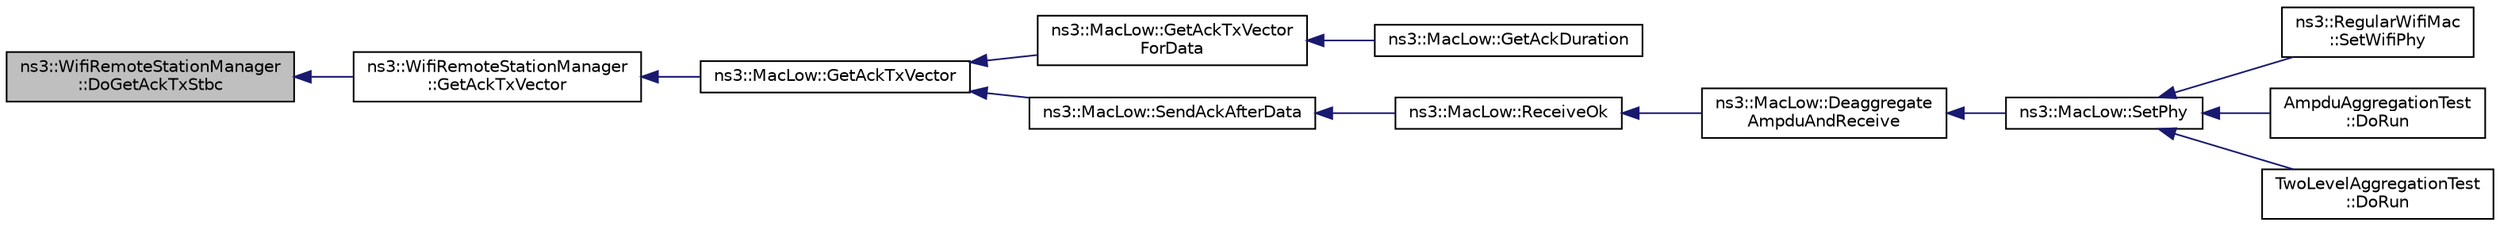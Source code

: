 digraph "ns3::WifiRemoteStationManager::DoGetAckTxStbc"
{
  edge [fontname="Helvetica",fontsize="10",labelfontname="Helvetica",labelfontsize="10"];
  node [fontname="Helvetica",fontsize="10",shape=record];
  rankdir="LR";
  Node1 [label="ns3::WifiRemoteStationManager\l::DoGetAckTxStbc",height=0.2,width=0.4,color="black", fillcolor="grey75", style="filled", fontcolor="black"];
  Node1 -> Node2 [dir="back",color="midnightblue",fontsize="10",style="solid"];
  Node2 [label="ns3::WifiRemoteStationManager\l::GetAckTxVector",height=0.2,width=0.4,color="black", fillcolor="white", style="filled",URL="$d6/d65/classns3_1_1WifiRemoteStationManager.html#ab04252f5a7892bfe9c1b690e2869ca9d"];
  Node2 -> Node3 [dir="back",color="midnightblue",fontsize="10",style="solid"];
  Node3 [label="ns3::MacLow::GetAckTxVector",height=0.2,width=0.4,color="black", fillcolor="white", style="filled",URL="$d3/da6/classns3_1_1MacLow.html#aacb6b94de35df106b76d93b05d145d13"];
  Node3 -> Node4 [dir="back",color="midnightblue",fontsize="10",style="solid"];
  Node4 [label="ns3::MacLow::GetAckTxVector\lForData",height=0.2,width=0.4,color="black", fillcolor="white", style="filled",URL="$d3/da6/classns3_1_1MacLow.html#ad023756670d1e2e69b9832968e4b7029"];
  Node4 -> Node5 [dir="back",color="midnightblue",fontsize="10",style="solid"];
  Node5 [label="ns3::MacLow::GetAckDuration",height=0.2,width=0.4,color="black", fillcolor="white", style="filled",URL="$d3/da6/classns3_1_1MacLow.html#a014e154f9f037102d3c7662a83479bbb"];
  Node3 -> Node6 [dir="back",color="midnightblue",fontsize="10",style="solid"];
  Node6 [label="ns3::MacLow::SendAckAfterData",height=0.2,width=0.4,color="black", fillcolor="white", style="filled",URL="$d3/da6/classns3_1_1MacLow.html#a8db1635644b89072dfcb5fbc2330031b"];
  Node6 -> Node7 [dir="back",color="midnightblue",fontsize="10",style="solid"];
  Node7 [label="ns3::MacLow::ReceiveOk",height=0.2,width=0.4,color="black", fillcolor="white", style="filled",URL="$d3/da6/classns3_1_1MacLow.html#ade59e3a5e41c6ccbafd93501d7e9fbc0"];
  Node7 -> Node8 [dir="back",color="midnightblue",fontsize="10",style="solid"];
  Node8 [label="ns3::MacLow::Deaggregate\lAmpduAndReceive",height=0.2,width=0.4,color="black", fillcolor="white", style="filled",URL="$d3/da6/classns3_1_1MacLow.html#a7380c5a3adcd88beda938bfa8447d7c5"];
  Node8 -> Node9 [dir="back",color="midnightblue",fontsize="10",style="solid"];
  Node9 [label="ns3::MacLow::SetPhy",height=0.2,width=0.4,color="black", fillcolor="white", style="filled",URL="$d3/da6/classns3_1_1MacLow.html#a1f2c6e12277422c081fa92f8edfe66e8"];
  Node9 -> Node10 [dir="back",color="midnightblue",fontsize="10",style="solid"];
  Node10 [label="ns3::RegularWifiMac\l::SetWifiPhy",height=0.2,width=0.4,color="black", fillcolor="white", style="filled",URL="$df/db9/classns3_1_1RegularWifiMac.html#a28e7c0a23027e1fc16f259e52b197ee9"];
  Node9 -> Node11 [dir="back",color="midnightblue",fontsize="10",style="solid"];
  Node11 [label="AmpduAggregationTest\l::DoRun",height=0.2,width=0.4,color="black", fillcolor="white", style="filled",URL="$d2/db5/classAmpduAggregationTest.html#a7414dc8d4dd982ab4c1eaadb5b2c693d",tooltip="Implementation to actually run this TestCase. "];
  Node9 -> Node12 [dir="back",color="midnightblue",fontsize="10",style="solid"];
  Node12 [label="TwoLevelAggregationTest\l::DoRun",height=0.2,width=0.4,color="black", fillcolor="white", style="filled",URL="$db/d72/classTwoLevelAggregationTest.html#a40c6f5f8be6c48673d0bfd218d95afe0",tooltip="Implementation to actually run this TestCase. "];
}
